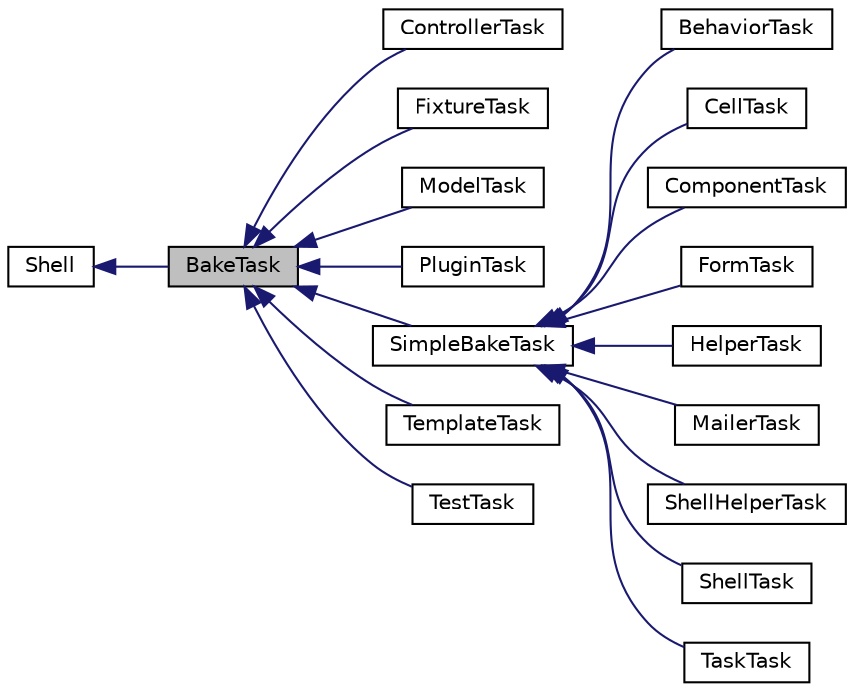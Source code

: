 digraph "BakeTask"
{
  edge [fontname="Helvetica",fontsize="10",labelfontname="Helvetica",labelfontsize="10"];
  node [fontname="Helvetica",fontsize="10",shape=record];
  rankdir="LR";
  Node1 [label="BakeTask",height=0.2,width=0.4,color="black", fillcolor="grey75", style="filled", fontcolor="black"];
  Node2 -> Node1 [dir="back",color="midnightblue",fontsize="10",style="solid",fontname="Helvetica"];
  Node2 [label="Shell",height=0.2,width=0.4,color="black", fillcolor="white", style="filled",URL="$class_cake_1_1_console_1_1_shell.html"];
  Node1 -> Node3 [dir="back",color="midnightblue",fontsize="10",style="solid",fontname="Helvetica"];
  Node3 [label="ControllerTask",height=0.2,width=0.4,color="black", fillcolor="white", style="filled",URL="$class_bake_1_1_shell_1_1_task_1_1_controller_task.html"];
  Node1 -> Node4 [dir="back",color="midnightblue",fontsize="10",style="solid",fontname="Helvetica"];
  Node4 [label="FixtureTask",height=0.2,width=0.4,color="black", fillcolor="white", style="filled",URL="$class_bake_1_1_shell_1_1_task_1_1_fixture_task.html"];
  Node1 -> Node5 [dir="back",color="midnightblue",fontsize="10",style="solid",fontname="Helvetica"];
  Node5 [label="ModelTask",height=0.2,width=0.4,color="black", fillcolor="white", style="filled",URL="$class_bake_1_1_shell_1_1_task_1_1_model_task.html"];
  Node1 -> Node6 [dir="back",color="midnightblue",fontsize="10",style="solid",fontname="Helvetica"];
  Node6 [label="PluginTask",height=0.2,width=0.4,color="black", fillcolor="white", style="filled",URL="$class_bake_1_1_shell_1_1_task_1_1_plugin_task.html"];
  Node1 -> Node7 [dir="back",color="midnightblue",fontsize="10",style="solid",fontname="Helvetica"];
  Node7 [label="SimpleBakeTask",height=0.2,width=0.4,color="black", fillcolor="white", style="filled",URL="$class_bake_1_1_shell_1_1_task_1_1_simple_bake_task.html"];
  Node7 -> Node8 [dir="back",color="midnightblue",fontsize="10",style="solid",fontname="Helvetica"];
  Node8 [label="BehaviorTask",height=0.2,width=0.4,color="black", fillcolor="white", style="filled",URL="$class_bake_1_1_shell_1_1_task_1_1_behavior_task.html"];
  Node7 -> Node9 [dir="back",color="midnightblue",fontsize="10",style="solid",fontname="Helvetica"];
  Node9 [label="CellTask",height=0.2,width=0.4,color="black", fillcolor="white", style="filled",URL="$class_bake_1_1_shell_1_1_task_1_1_cell_task.html"];
  Node7 -> Node10 [dir="back",color="midnightblue",fontsize="10",style="solid",fontname="Helvetica"];
  Node10 [label="ComponentTask",height=0.2,width=0.4,color="black", fillcolor="white", style="filled",URL="$class_bake_1_1_shell_1_1_task_1_1_component_task.html"];
  Node7 -> Node11 [dir="back",color="midnightblue",fontsize="10",style="solid",fontname="Helvetica"];
  Node11 [label="FormTask",height=0.2,width=0.4,color="black", fillcolor="white", style="filled",URL="$class_bake_1_1_shell_1_1_task_1_1_form_task.html"];
  Node7 -> Node12 [dir="back",color="midnightblue",fontsize="10",style="solid",fontname="Helvetica"];
  Node12 [label="HelperTask",height=0.2,width=0.4,color="black", fillcolor="white", style="filled",URL="$class_bake_1_1_shell_1_1_task_1_1_helper_task.html"];
  Node7 -> Node13 [dir="back",color="midnightblue",fontsize="10",style="solid",fontname="Helvetica"];
  Node13 [label="MailerTask",height=0.2,width=0.4,color="black", fillcolor="white", style="filled",URL="$class_bake_1_1_shell_1_1_task_1_1_mailer_task.html"];
  Node7 -> Node14 [dir="back",color="midnightblue",fontsize="10",style="solid",fontname="Helvetica"];
  Node14 [label="ShellHelperTask",height=0.2,width=0.4,color="black", fillcolor="white", style="filled",URL="$class_bake_1_1_shell_1_1_task_1_1_shell_helper_task.html"];
  Node7 -> Node15 [dir="back",color="midnightblue",fontsize="10",style="solid",fontname="Helvetica"];
  Node15 [label="ShellTask",height=0.2,width=0.4,color="black", fillcolor="white", style="filled",URL="$class_bake_1_1_shell_1_1_task_1_1_shell_task.html"];
  Node7 -> Node16 [dir="back",color="midnightblue",fontsize="10",style="solid",fontname="Helvetica"];
  Node16 [label="TaskTask",height=0.2,width=0.4,color="black", fillcolor="white", style="filled",URL="$class_bake_1_1_shell_1_1_task_1_1_task_task.html"];
  Node1 -> Node17 [dir="back",color="midnightblue",fontsize="10",style="solid",fontname="Helvetica"];
  Node17 [label="TemplateTask",height=0.2,width=0.4,color="black", fillcolor="white", style="filled",URL="$class_bake_1_1_shell_1_1_task_1_1_template_task.html"];
  Node1 -> Node18 [dir="back",color="midnightblue",fontsize="10",style="solid",fontname="Helvetica"];
  Node18 [label="TestTask",height=0.2,width=0.4,color="black", fillcolor="white", style="filled",URL="$class_bake_1_1_shell_1_1_task_1_1_test_task.html"];
}
